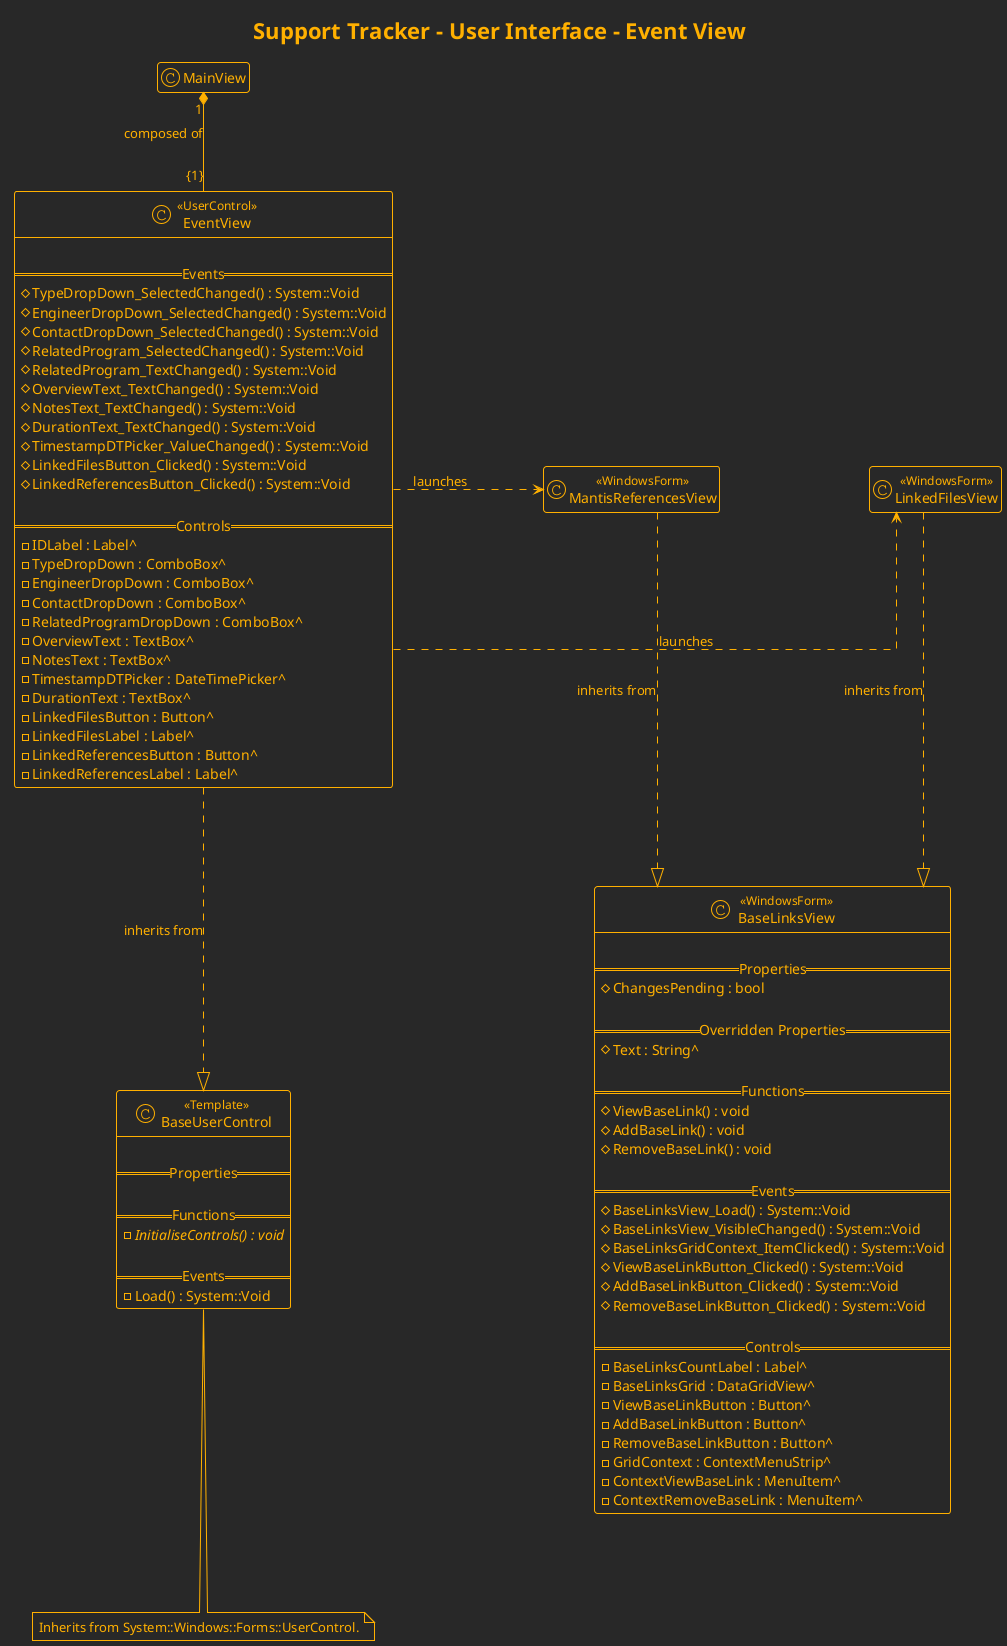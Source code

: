 @startuml "Support Tracker - Event View Class Diagram"

' Styling
' --------

hide empty members

skinparam defaultFontStyle Monospaced
skinparam shadowing false
skinparam handwritten false
skinparam linetype ortho
skinparam nodesep 150
skinparam ranksep 100

' Applying theme
!theme crt-amber


' Title
' ------

title Support Tracker - User Interface - Event View


' C++/CLI Classes
' ----------------

class EventView <<UserControl>> {
    
    == Events ==
    #TypeDropDown_SelectedChanged() : System::Void
    #EngineerDropDown_SelectedChanged() : System::Void
    #ContactDropDown_SelectedChanged() : System::Void
    #RelatedProgram_SelectedChanged() : System::Void
    #RelatedProgram_TextChanged() : System::Void
    #OverviewText_TextChanged() : System::Void
    #NotesText_TextChanged() : System::Void
    #DurationText_TextChanged() : System::Void
    #TimestampDTPicker_ValueChanged() : System::Void
    #LinkedFilesButton_Clicked() : System::Void
    #LinkedReferencesButton_Clicked() : System::Void

    == Controls ==
    -IDLabel : Label^
    -TypeDropDown : ComboBox^
    -EngineerDropDown : ComboBox^
    -ContactDropDown : ComboBox^
    -RelatedProgramDropDown : ComboBox^
    -OverviewText : TextBox^
    -NotesText : TextBox^
    -TimestampDTPicker : DateTimePicker^
    -DurationText : TextBox^
    -LinkedFilesButton : Button^
    -LinkedFilesLabel : Label^
    -LinkedReferencesButton : Button^
    -LinkedReferencesLabel : Label^
}

class BaseUserControl <<Template>> {
    
    == Properties ==

    == Functions ==
    {abstract} -InitialiseControls() : void

    == Events ==
    -Load() : System::Void
}

note bottom of BaseUserControl {
    Inherits from System::Windows::Forms::UserControl.
}

together {
    class LinkedFilesView <<WindowsForm>> {
        
    }

    class MantisReferencesView <<WindowsForm>> {
        
    }

    class BaseLinksView <<WindowsForm>> {
        
        == Properties ==
        #ChangesPending : bool

        == Overridden Properties ==
        #Text : String^
        
        == Functions ==
        #ViewBaseLink() : void
        #AddBaseLink() : void
        #RemoveBaseLink() : void
        
        == Events ==
        #BaseLinksView_Load() : System::Void
        #BaseLinksView_VisibleChanged() : System::Void
        #BaseLinksGridContext_ItemClicked() : System::Void
        #ViewBaseLinkButton_Clicked() : System::Void
        #AddBaseLinkButton_Clicked() : System::Void
        #RemoveBaseLinkButton_Clicked() : System::Void

        == Controls ==
        -BaseLinksCountLabel : Label^
        -BaseLinksGrid : DataGridView^
        -ViewBaseLinkButton : Button^
        -AddBaseLinkButton : Button^
        -RemoveBaseLinkButton : Button^
        -GridContext : ContextMenuStrip^
        -ContextViewBaseLink : MenuItem^
        -ContextRemoveBaseLink : MenuItem^
    }
}

' Relationships
' --------------

MainView "1" *-down- "{1}" EventView : composed of

LinkedFilesView .down.|> BaseLinksView : inherits from
MantisReferencesView .down.|> BaseLinksView : inherits from

EventView .right.> LinkedFilesView : launches
EventView .right.> MantisReferencesView : launches

EventView .down.|> BaseUserControl : inherits from



@enduml
